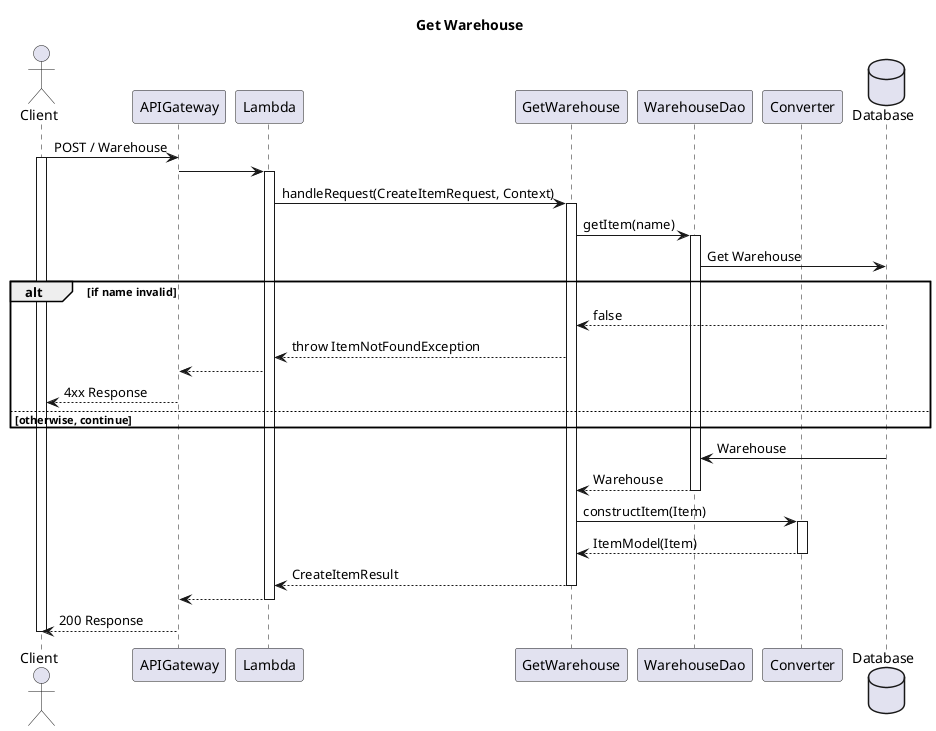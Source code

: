 @startuml
title Get Warehouse

actor Client
participant APIGateway
participant Lambda
participant GetWarehouse
participant WarehouseDao
participant Converter
database Database

Client -> APIGateway : POST / Warehouse
activate Client
APIGateway -> Lambda
activate Lambda
Lambda -> GetWarehouse :  handleRequest(CreateItemRequest, Context)
activate GetWarehouse
GetWarehouse -> WarehouseDao : getItem(name)
activate WarehouseDao
WarehouseDao -> Database : Get Warehouse

alt if name invalid
    GetWarehouse <-- Database : false
    Lambda <-- GetWarehouse : throw ItemNotFoundException
    APIGateway <-- Lambda
    Client <-- APIGateway : 4xx Response
else otherwise, continue
end

WarehouseDao <- Database : Warehouse

GetWarehouse <-- WarehouseDao : Warehouse
deactivate WarehouseDao

GetWarehouse -> Converter : constructItem(Item)
activate Converter

GetWarehouse <-- Converter : ItemModel(Item)
deactivate Converter

Lambda <-- GetWarehouse : CreateItemResult
deactivate GetWarehouse
APIGateway <-- Lambda
deactivate Lambda
Client <-- APIGateway : 200 Response
deactivate Client

@enduml
